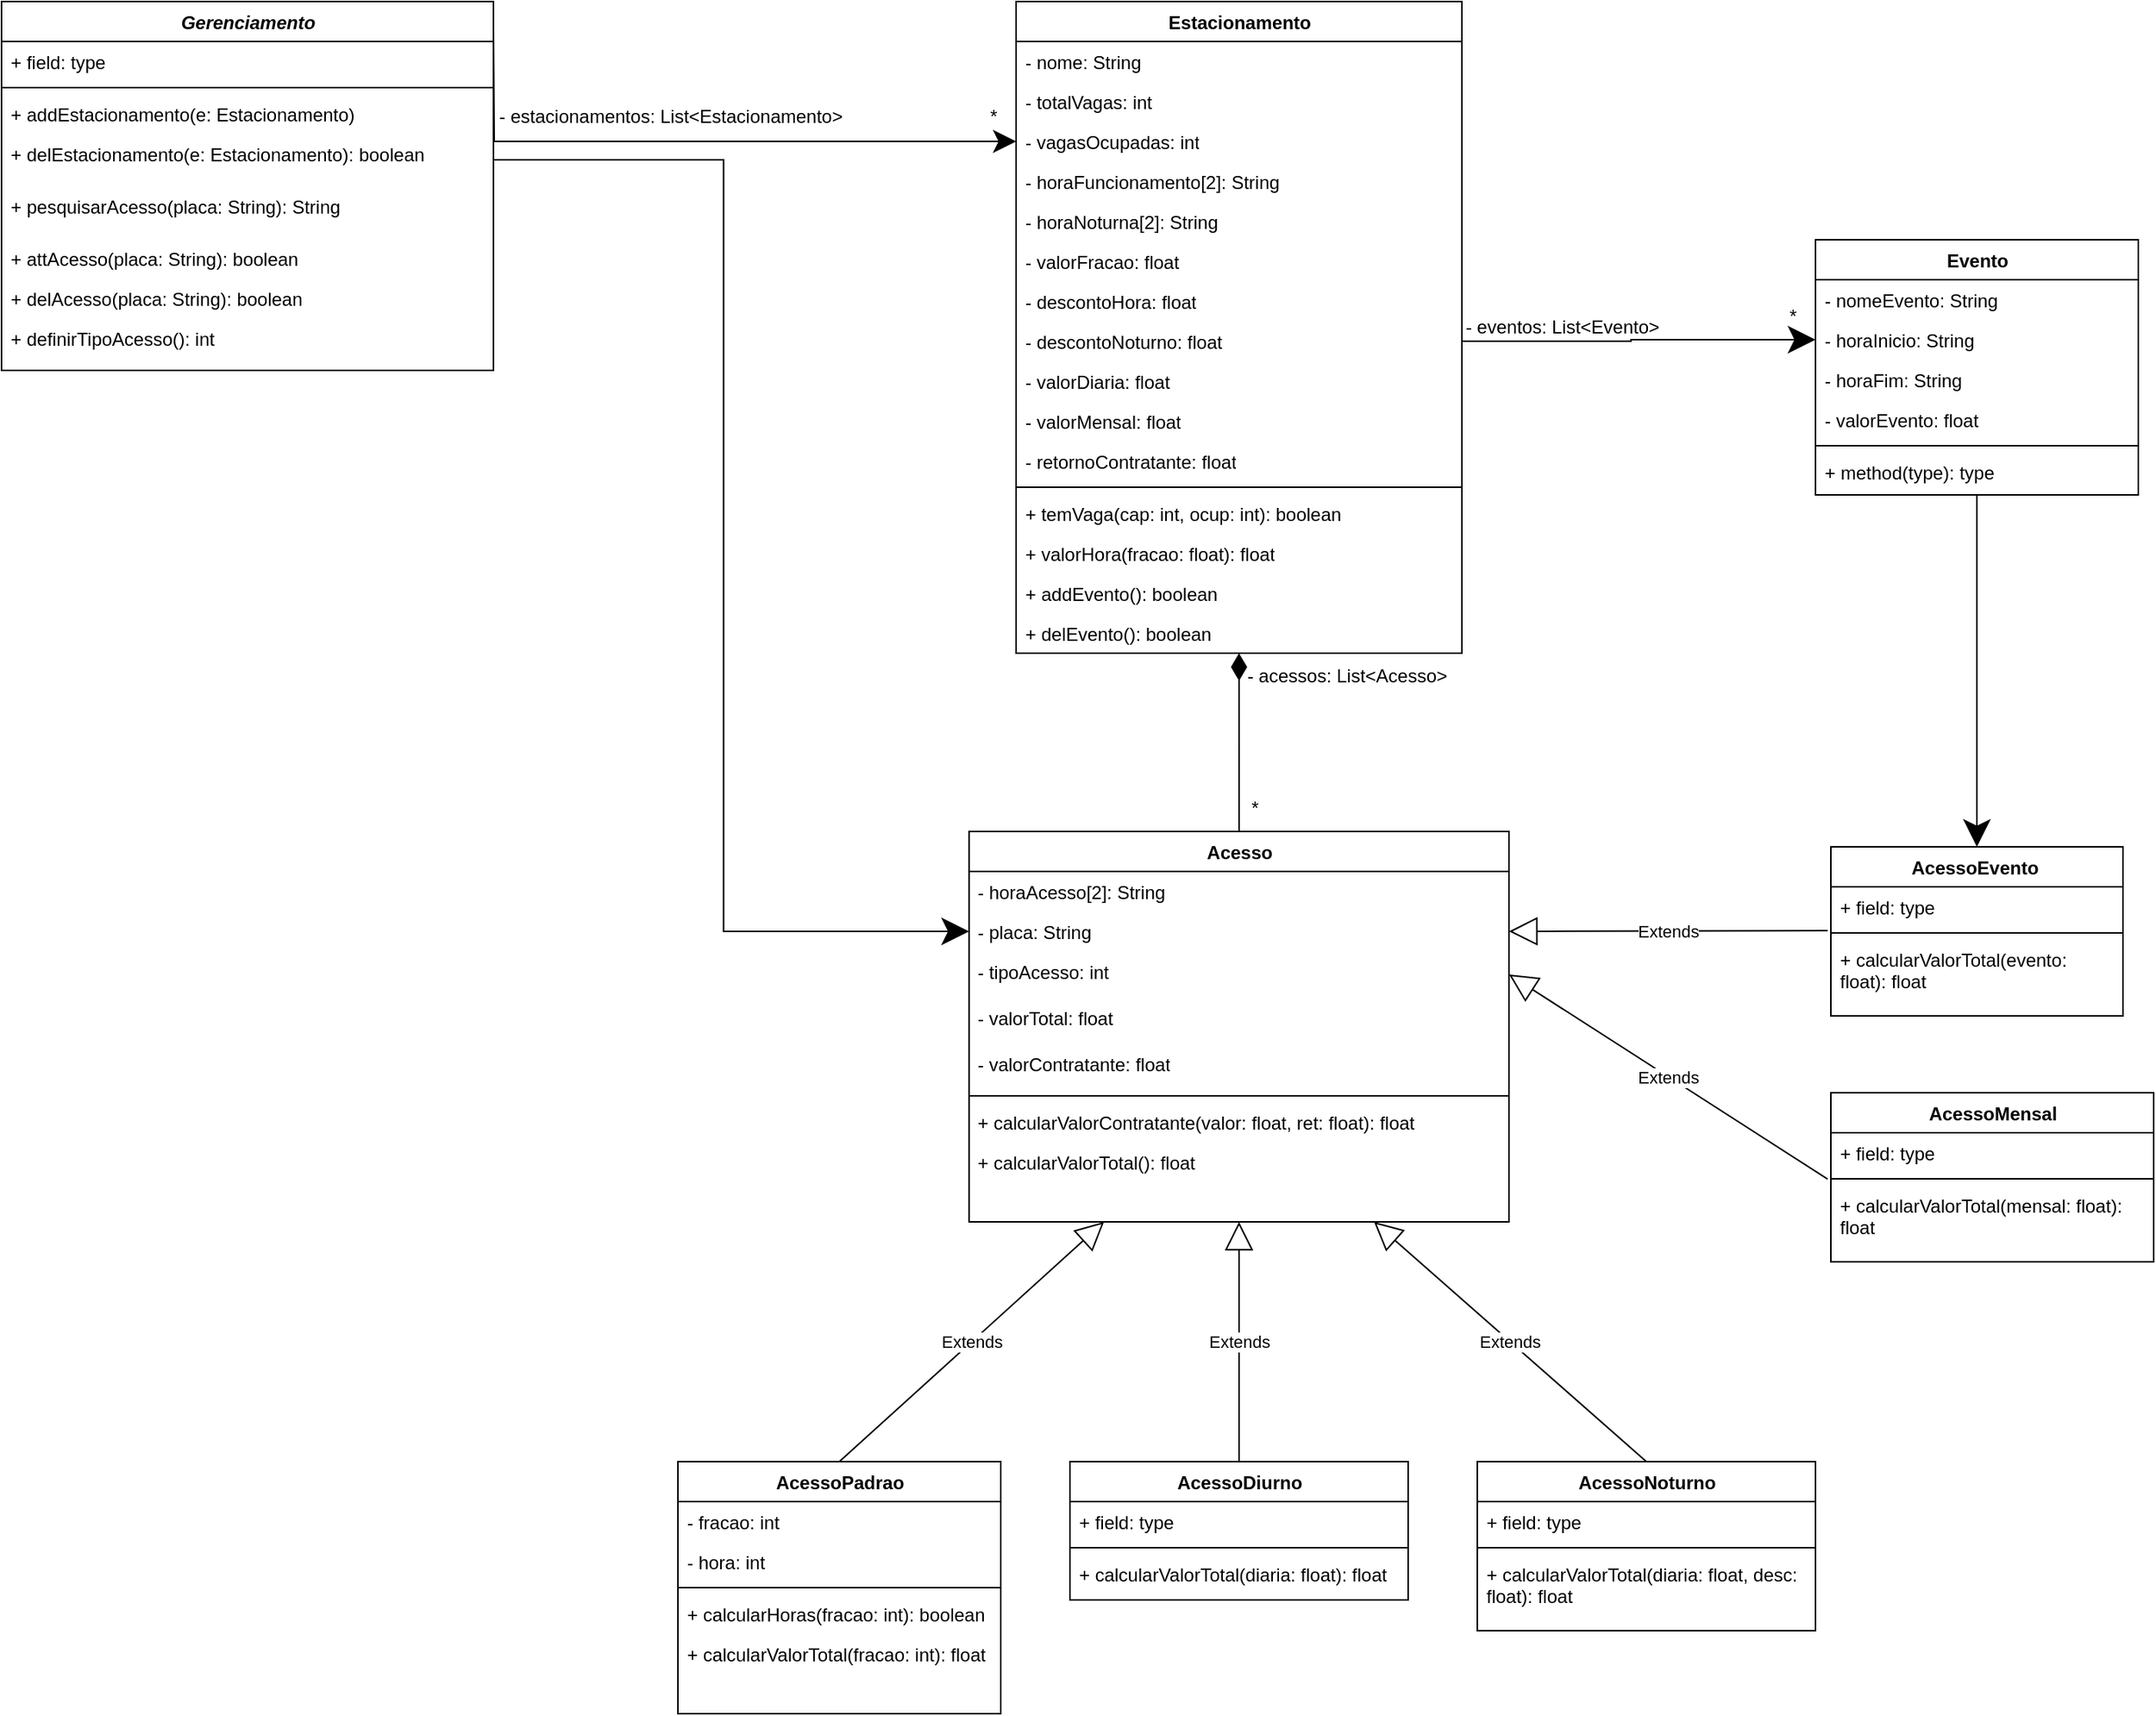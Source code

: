 <mxfile version="20.2.1" type="github" pages="2">
  <diagram name="Diagrama de Classes" id="9f46799a-70d6-7492-0946-bef42562c5a5">
    <mxGraphModel dx="3511" dy="1329" grid="1" gridSize="10" guides="1" tooltips="1" connect="1" arrows="1" fold="1" page="1" pageScale="1" pageWidth="1100" pageHeight="850" background="none" math="0" shadow="0">
      <root>
        <mxCell id="0" />
        <mxCell id="1" parent="0" />
        <mxCell id="78961159f06e98e8-17" value="&lt;i style=&quot;&quot;&gt;Gerenciamento&lt;/i&gt;" style="swimlane;html=1;fontStyle=1;align=center;verticalAlign=top;childLayout=stackLayout;horizontal=1;startSize=26;horizontalStack=0;resizeParent=1;resizeLast=0;collapsible=1;marginBottom=0;swimlaneFillColor=#ffffff;rounded=0;shadow=0;comic=0;labelBackgroundColor=none;strokeWidth=1;fillColor=none;fontFamily=Helvetica;fontSize=12" parent="1" vertex="1">
          <mxGeometry x="-430" y="50" width="320" height="240" as="geometry" />
        </mxCell>
        <mxCell id="78961159f06e98e8-24" value="+ field: type" style="text;html=1;strokeColor=none;fillColor=none;align=left;verticalAlign=top;spacingLeft=4;spacingRight=4;whiteSpace=wrap;overflow=hidden;rotatable=0;points=[[0,0.5],[1,0.5]];portConstraint=eastwest;fontFamily=Helvetica;" parent="78961159f06e98e8-17" vertex="1">
          <mxGeometry y="26" width="320" height="26" as="geometry" />
        </mxCell>
        <mxCell id="78961159f06e98e8-19" value="" style="line;html=1;strokeWidth=1;fillColor=none;align=left;verticalAlign=middle;spacingTop=-1;spacingLeft=3;spacingRight=3;rotatable=0;labelPosition=right;points=[];portConstraint=eastwest;fontFamily=Helvetica;" parent="78961159f06e98e8-17" vertex="1">
          <mxGeometry y="52" width="320" height="8" as="geometry" />
        </mxCell>
        <mxCell id="78961159f06e98e8-20" value="+ addEstacionamento(e: Estacionamento)" style="text;html=1;strokeColor=none;fillColor=none;align=left;verticalAlign=top;spacingLeft=4;spacingRight=4;whiteSpace=wrap;overflow=hidden;rotatable=0;points=[[0,0.5],[1,0.5]];portConstraint=eastwest;fontFamily=Helvetica;" parent="78961159f06e98e8-17" vertex="1">
          <mxGeometry y="60" width="320" height="26" as="geometry" />
        </mxCell>
        <mxCell id="78961159f06e98e8-27" value="+ delEstacionamento(e: Estacionamento): boolean" style="text;html=1;strokeColor=none;fillColor=none;align=left;verticalAlign=top;spacingLeft=4;spacingRight=4;whiteSpace=wrap;overflow=hidden;rotatable=0;points=[[0,0.5],[1,0.5]];portConstraint=eastwest;fontFamily=Helvetica;" parent="78961159f06e98e8-17" vertex="1">
          <mxGeometry y="86" width="320" height="34" as="geometry" />
        </mxCell>
        <mxCell id="Z2g4CIgb7GhYzDpumeYf-45" value="+ pesquisarAcesso(placa: String): String" style="text;html=1;strokeColor=none;fillColor=none;align=left;verticalAlign=top;spacingLeft=4;spacingRight=4;whiteSpace=wrap;overflow=hidden;rotatable=0;points=[[0,0.5],[1,0.5]];portConstraint=eastwest;fontColor=#000000;fontFamily=Helvetica;" parent="78961159f06e98e8-17" vertex="1">
          <mxGeometry y="120" width="320" height="34" as="geometry" />
        </mxCell>
        <mxCell id="Z2g4CIgb7GhYzDpumeYf-44" value="+ attAcesso(placa: String): boolean" style="text;html=1;strokeColor=none;fillColor=none;align=left;verticalAlign=top;spacingLeft=4;spacingRight=4;whiteSpace=wrap;overflow=hidden;rotatable=0;points=[[0,0.5],[1,0.5]];portConstraint=eastwest;fontColor=#000000;fontFamily=Helvetica;" parent="78961159f06e98e8-17" vertex="1">
          <mxGeometry y="154" width="320" height="26" as="geometry" />
        </mxCell>
        <mxCell id="Z2g4CIgb7GhYzDpumeYf-43" value="+ delAcesso(placa: String): boolean" style="text;html=1;strokeColor=none;fillColor=none;align=left;verticalAlign=top;spacingLeft=4;spacingRight=4;whiteSpace=wrap;overflow=hidden;rotatable=0;points=[[0,0.5],[1,0.5]];portConstraint=eastwest;fontColor=#000000;fontFamily=Helvetica;" parent="78961159f06e98e8-17" vertex="1">
          <mxGeometry y="180" width="320" height="26" as="geometry" />
        </mxCell>
        <mxCell id="L-LwDd7HmOqAg0XuClg8-4" value="&lt;span style=&quot;color: rgb(0, 0, 0);&quot;&gt;+ definirTipoAcesso(): int&amp;nbsp;&lt;/span&gt;" style="text;html=1;strokeColor=none;fillColor=none;align=left;verticalAlign=top;spacingLeft=4;spacingRight=4;whiteSpace=wrap;overflow=hidden;rotatable=0;points=[[0,0.5],[1,0.5]];portConstraint=eastwest;fontColor=#FF0000;fontFamily=Helvetica;" vertex="1" parent="78961159f06e98e8-17">
          <mxGeometry y="206" width="320" height="26" as="geometry" />
        </mxCell>
        <mxCell id="Z2g4CIgb7GhYzDpumeYf-1" value="Estacionamento" style="swimlane;html=1;fontStyle=1;align=center;verticalAlign=top;childLayout=stackLayout;horizontal=1;startSize=26;horizontalStack=0;resizeParent=1;resizeLast=0;collapsible=1;marginBottom=0;swimlaneFillColor=#ffffff;rounded=0;shadow=0;comic=0;labelBackgroundColor=none;strokeWidth=1;fillColor=none;fontFamily=Helvetica;fontSize=12" parent="1" vertex="1">
          <mxGeometry x="230" y="50" width="290" height="424" as="geometry" />
        </mxCell>
        <mxCell id="Z2g4CIgb7GhYzDpumeYf-3" value="- nome: String" style="text;html=1;strokeColor=none;fillColor=none;align=left;verticalAlign=top;spacingLeft=4;spacingRight=4;whiteSpace=wrap;overflow=hidden;rotatable=0;points=[[0,0.5],[1,0.5]];portConstraint=eastwest;fontFamily=Helvetica;" parent="Z2g4CIgb7GhYzDpumeYf-1" vertex="1">
          <mxGeometry y="26" width="290" height="26" as="geometry" />
        </mxCell>
        <mxCell id="Z2g4CIgb7GhYzDpumeYf-2" value="- totalVagas: int" style="text;html=1;strokeColor=none;fillColor=none;align=left;verticalAlign=top;spacingLeft=4;spacingRight=4;whiteSpace=wrap;overflow=hidden;rotatable=0;points=[[0,0.5],[1,0.5]];portConstraint=eastwest;fontFamily=Helvetica;" parent="Z2g4CIgb7GhYzDpumeYf-1" vertex="1">
          <mxGeometry y="52" width="290" height="26" as="geometry" />
        </mxCell>
        <mxCell id="Z2g4CIgb7GhYzDpumeYf-4" value="- vagasOcupadas: int" style="text;html=1;strokeColor=none;fillColor=none;align=left;verticalAlign=top;spacingLeft=4;spacingRight=4;whiteSpace=wrap;overflow=hidden;rotatable=0;points=[[0,0.5],[1,0.5]];portConstraint=eastwest;fontFamily=Helvetica;" parent="Z2g4CIgb7GhYzDpumeYf-1" vertex="1">
          <mxGeometry y="78" width="290" height="26" as="geometry" />
        </mxCell>
        <mxCell id="Z2g4CIgb7GhYzDpumeYf-5" value="- horaFuncionamento[2]: String" style="text;html=1;strokeColor=none;fillColor=none;align=left;verticalAlign=top;spacingLeft=4;spacingRight=4;whiteSpace=wrap;overflow=hidden;rotatable=0;points=[[0,0.5],[1,0.5]];portConstraint=eastwest;fontFamily=Helvetica;" parent="Z2g4CIgb7GhYzDpumeYf-1" vertex="1">
          <mxGeometry y="104" width="290" height="26" as="geometry" />
        </mxCell>
        <mxCell id="Z2g4CIgb7GhYzDpumeYf-47" value="- horaNoturna[2]: String" style="text;html=1;strokeColor=none;fillColor=none;align=left;verticalAlign=top;spacingLeft=4;spacingRight=4;whiteSpace=wrap;overflow=hidden;rotatable=0;points=[[0,0.5],[1,0.5]];portConstraint=eastwest;fontFamily=Helvetica;" parent="Z2g4CIgb7GhYzDpumeYf-1" vertex="1">
          <mxGeometry y="130" width="290" height="26" as="geometry" />
        </mxCell>
        <mxCell id="jhafgZ65fxFGpX8hMFi--1" value="- valorFracao: float" style="text;html=1;strokeColor=none;fillColor=none;align=left;verticalAlign=top;spacingLeft=4;spacingRight=4;whiteSpace=wrap;overflow=hidden;rotatable=0;points=[[0,0.5],[1,0.5]];portConstraint=eastwest;fontFamily=Helvetica;" vertex="1" parent="Z2g4CIgb7GhYzDpumeYf-1">
          <mxGeometry y="156" width="290" height="26" as="geometry" />
        </mxCell>
        <mxCell id="iE1G8tsb1QGQg913HEhk-1" value="- descontoHora: float" style="text;html=1;strokeColor=none;fillColor=none;align=left;verticalAlign=top;spacingLeft=4;spacingRight=4;whiteSpace=wrap;overflow=hidden;rotatable=0;points=[[0,0.5],[1,0.5]];portConstraint=eastwest;fontFamily=Helvetica;" vertex="1" parent="Z2g4CIgb7GhYzDpumeYf-1">
          <mxGeometry y="182" width="290" height="26" as="geometry" />
        </mxCell>
        <mxCell id="Z2g4CIgb7GhYzDpumeYf-38" value="- descontoNoturno: float" style="text;html=1;strokeColor=none;fillColor=none;align=left;verticalAlign=top;spacingLeft=4;spacingRight=4;whiteSpace=wrap;overflow=hidden;rotatable=0;points=[[0,0.5],[1,0.5]];portConstraint=eastwest;fontFamily=Helvetica;" parent="Z2g4CIgb7GhYzDpumeYf-1" vertex="1">
          <mxGeometry y="208" width="290" height="26" as="geometry" />
        </mxCell>
        <mxCell id="Z2g4CIgb7GhYzDpumeYf-40" value="- valorDiaria: float" style="text;html=1;strokeColor=none;fillColor=none;align=left;verticalAlign=top;spacingLeft=4;spacingRight=4;whiteSpace=wrap;overflow=hidden;rotatable=0;points=[[0,0.5],[1,0.5]];portConstraint=eastwest;fontFamily=Helvetica;" parent="Z2g4CIgb7GhYzDpumeYf-1" vertex="1">
          <mxGeometry y="234" width="290" height="26" as="geometry" />
        </mxCell>
        <mxCell id="L-LwDd7HmOqAg0XuClg8-74" value="- valorMensal: float" style="text;html=1;strokeColor=none;fillColor=none;align=left;verticalAlign=top;spacingLeft=4;spacingRight=4;whiteSpace=wrap;overflow=hidden;rotatable=0;points=[[0,0.5],[1,0.5]];portConstraint=eastwest;fontFamily=Helvetica;" vertex="1" parent="Z2g4CIgb7GhYzDpumeYf-1">
          <mxGeometry y="260" width="290" height="26" as="geometry" />
        </mxCell>
        <mxCell id="Z2g4CIgb7GhYzDpumeYf-48" value="- retornoContratante: float" style="text;html=1;strokeColor=none;fillColor=none;align=left;verticalAlign=top;spacingLeft=4;spacingRight=4;whiteSpace=wrap;overflow=hidden;rotatable=0;points=[[0,0.5],[1,0.5]];portConstraint=eastwest;fontFamily=Helvetica;" parent="Z2g4CIgb7GhYzDpumeYf-1" vertex="1">
          <mxGeometry y="286" width="290" height="26" as="geometry" />
        </mxCell>
        <mxCell id="Z2g4CIgb7GhYzDpumeYf-7" value="" style="line;html=1;strokeWidth=1;fillColor=none;align=left;verticalAlign=middle;spacingTop=-1;spacingLeft=3;spacingRight=3;rotatable=0;labelPosition=right;points=[];portConstraint=eastwest;fontFamily=Helvetica;" parent="Z2g4CIgb7GhYzDpumeYf-1" vertex="1">
          <mxGeometry y="312" width="290" height="8" as="geometry" />
        </mxCell>
        <mxCell id="Z2g4CIgb7GhYzDpumeYf-8" value="+ temVaga(cap: int, ocup: int): boolean&amp;nbsp;" style="text;html=1;strokeColor=none;fillColor=none;align=left;verticalAlign=top;spacingLeft=4;spacingRight=4;whiteSpace=wrap;overflow=hidden;rotatable=0;points=[[0,0.5],[1,0.5]];portConstraint=eastwest;fontFamily=Helvetica;" parent="Z2g4CIgb7GhYzDpumeYf-1" vertex="1">
          <mxGeometry y="320" width="290" height="26" as="geometry" />
        </mxCell>
        <mxCell id="Z2g4CIgb7GhYzDpumeYf-9" value="+ valorHora(fracao: float): float" style="text;html=1;strokeColor=none;fillColor=none;align=left;verticalAlign=top;spacingLeft=4;spacingRight=4;whiteSpace=wrap;overflow=hidden;rotatable=0;points=[[0,0.5],[1,0.5]];portConstraint=eastwest;fontFamily=Helvetica;" parent="Z2g4CIgb7GhYzDpumeYf-1" vertex="1">
          <mxGeometry y="346" width="290" height="26" as="geometry" />
        </mxCell>
        <mxCell id="L-LwDd7HmOqAg0XuClg8-95" value="+ addEvento(): boolean" style="text;html=1;strokeColor=none;fillColor=none;align=left;verticalAlign=top;spacingLeft=4;spacingRight=4;whiteSpace=wrap;overflow=hidden;rotatable=0;points=[[0,0.5],[1,0.5]];portConstraint=eastwest;fontFamily=Helvetica;" vertex="1" parent="Z2g4CIgb7GhYzDpumeYf-1">
          <mxGeometry y="372" width="290" height="26" as="geometry" />
        </mxCell>
        <mxCell id="L-LwDd7HmOqAg0XuClg8-96" value="+ delEvento(): boolean" style="text;html=1;strokeColor=none;fillColor=none;align=left;verticalAlign=top;spacingLeft=4;spacingRight=4;whiteSpace=wrap;overflow=hidden;rotatable=0;points=[[0,0.5],[1,0.5]];portConstraint=eastwest;fontFamily=Helvetica;" vertex="1" parent="Z2g4CIgb7GhYzDpumeYf-1">
          <mxGeometry y="398" width="290" height="26" as="geometry" />
        </mxCell>
        <mxCell id="Z2g4CIgb7GhYzDpumeYf-10" style="edgeStyle=orthogonalEdgeStyle;rounded=0;orthogonalLoop=1;jettySize=auto;html=1;endSize=12;fontFamily=Helvetica;" parent="1" target="Z2g4CIgb7GhYzDpumeYf-4" edge="1">
          <mxGeometry relative="1" as="geometry">
            <mxPoint x="-110" y="69" as="sourcePoint" />
          </mxGeometry>
        </mxCell>
        <mxCell id="L-LwDd7HmOqAg0XuClg8-20" style="edgeStyle=orthogonalEdgeStyle;rounded=0;jumpSize=6;orthogonalLoop=1;jettySize=auto;html=1;endArrow=diamondThin;endFill=1;entryX=0.5;entryY=1;entryDx=0;entryDy=0;strokeWidth=1;targetPerimeterSpacing=0;endSize=15;fontFamily=Helvetica;" edge="1" parent="1" source="Z2g4CIgb7GhYzDpumeYf-11" target="Z2g4CIgb7GhYzDpumeYf-1">
          <mxGeometry relative="1" as="geometry">
            <mxPoint x="320" y="380" as="targetPoint" />
          </mxGeometry>
        </mxCell>
        <mxCell id="Z2g4CIgb7GhYzDpumeYf-11" value="Acesso" style="swimlane;html=1;fontStyle=1;align=center;verticalAlign=top;childLayout=stackLayout;horizontal=1;startSize=26;horizontalStack=0;resizeParent=1;resizeLast=0;collapsible=1;marginBottom=0;swimlaneFillColor=#ffffff;rounded=0;shadow=0;comic=0;labelBackgroundColor=none;strokeWidth=1;fillColor=none;fontFamily=Helvetica;fontSize=12" parent="1" vertex="1">
          <mxGeometry x="199.38" y="590" width="351.25" height="254" as="geometry">
            <mxRectangle x="199.38" y="480" width="80" height="30" as="alternateBounds" />
          </mxGeometry>
        </mxCell>
        <mxCell id="Z2g4CIgb7GhYzDpumeYf-12" value="- horaAcesso[2]: String" style="text;html=1;strokeColor=none;fillColor=none;align=left;verticalAlign=top;spacingLeft=4;spacingRight=4;whiteSpace=wrap;overflow=hidden;rotatable=0;points=[[0,0.5],[1,0.5]];portConstraint=eastwest;fontFamily=Helvetica;" parent="Z2g4CIgb7GhYzDpumeYf-11" vertex="1">
          <mxGeometry y="26" width="351.25" height="26" as="geometry" />
        </mxCell>
        <mxCell id="Z2g4CIgb7GhYzDpumeYf-13" value="- placa: String" style="text;html=1;strokeColor=none;fillColor=none;align=left;verticalAlign=top;spacingLeft=4;spacingRight=4;whiteSpace=wrap;overflow=hidden;rotatable=0;points=[[0,0.5],[1,0.5]];portConstraint=eastwest;fontFamily=Helvetica;" parent="Z2g4CIgb7GhYzDpumeYf-11" vertex="1">
          <mxGeometry y="52" width="351.25" height="26" as="geometry" />
        </mxCell>
        <mxCell id="Z2g4CIgb7GhYzDpumeYf-16" value="- tipoAcesso: int&amp;nbsp;" style="text;html=1;strokeColor=none;fillColor=none;align=left;verticalAlign=top;spacingLeft=4;spacingRight=4;whiteSpace=wrap;overflow=hidden;rotatable=0;points=[[0,0.5],[1,0.5]];portConstraint=eastwest;fontFamily=Helvetica;" parent="Z2g4CIgb7GhYzDpumeYf-11" vertex="1">
          <mxGeometry y="78" width="351.25" height="30" as="geometry" />
        </mxCell>
        <mxCell id="lyumAtpTwmlCmLqmBKno-1" value="- valorTotal: float" style="text;html=1;strokeColor=none;fillColor=none;align=left;verticalAlign=top;spacingLeft=4;spacingRight=4;whiteSpace=wrap;overflow=hidden;rotatable=0;points=[[0,0.5],[1,0.5]];portConstraint=eastwest;fontFamily=Helvetica;" vertex="1" parent="Z2g4CIgb7GhYzDpumeYf-11">
          <mxGeometry y="108" width="351.25" height="30" as="geometry" />
        </mxCell>
        <mxCell id="L-LwDd7HmOqAg0XuClg8-76" value="- valorContratante: float" style="text;html=1;strokeColor=none;fillColor=none;align=left;verticalAlign=top;spacingLeft=4;spacingRight=4;whiteSpace=wrap;overflow=hidden;rotatable=0;points=[[0,0.5],[1,0.5]];portConstraint=eastwest;fontFamily=Helvetica;" vertex="1" parent="Z2g4CIgb7GhYzDpumeYf-11">
          <mxGeometry y="138" width="351.25" height="30" as="geometry" />
        </mxCell>
        <mxCell id="Z2g4CIgb7GhYzDpumeYf-17" value="" style="line;html=1;strokeWidth=1;fillColor=none;align=left;verticalAlign=middle;spacingTop=-1;spacingLeft=3;spacingRight=3;rotatable=0;labelPosition=right;points=[];portConstraint=eastwest;fontFamily=Helvetica;" parent="Z2g4CIgb7GhYzDpumeYf-11" vertex="1">
          <mxGeometry y="168" width="351.25" height="8" as="geometry" />
        </mxCell>
        <mxCell id="Z2g4CIgb7GhYzDpumeYf-18" value="+ calcularValorContratante(valor: float, ret: float): float&amp;nbsp;" style="text;html=1;strokeColor=none;fillColor=none;align=left;verticalAlign=top;spacingLeft=4;spacingRight=4;whiteSpace=wrap;overflow=hidden;rotatable=0;points=[[0,0.5],[1,0.5]];portConstraint=eastwest;fontFamily=Helvetica;" parent="Z2g4CIgb7GhYzDpumeYf-11" vertex="1">
          <mxGeometry y="176" width="351.25" height="26" as="geometry" />
        </mxCell>
        <mxCell id="L-LwDd7HmOqAg0XuClg8-75" value="+ calcularValorTotal(): float" style="text;html=1;strokeColor=none;fillColor=none;align=left;verticalAlign=top;spacingLeft=4;spacingRight=4;whiteSpace=wrap;overflow=hidden;rotatable=0;points=[[0,0.5],[1,0.5]];portConstraint=eastwest;fontFamily=Helvetica;" vertex="1" parent="Z2g4CIgb7GhYzDpumeYf-11">
          <mxGeometry y="202" width="351.25" height="26" as="geometry" />
        </mxCell>
        <mxCell id="Z2g4CIgb7GhYzDpumeYf-21" value="AcessoMensal" style="swimlane;html=1;fontStyle=1;align=center;verticalAlign=top;childLayout=stackLayout;horizontal=1;startSize=26;horizontalStack=0;resizeParent=1;resizeLast=0;collapsible=1;marginBottom=0;swimlaneFillColor=#ffffff;rounded=0;shadow=0;comic=0;labelBackgroundColor=none;strokeWidth=1;fillColor=none;fontFamily=Helvetica;fontSize=12" parent="1" vertex="1">
          <mxGeometry x="760" y="760" width="210" height="110" as="geometry" />
        </mxCell>
        <mxCell id="Z2g4CIgb7GhYzDpumeYf-26" value="+ field: type" style="text;html=1;strokeColor=none;fillColor=none;align=left;verticalAlign=top;spacingLeft=4;spacingRight=4;whiteSpace=wrap;overflow=hidden;rotatable=0;points=[[0,0.5],[1,0.5]];portConstraint=eastwest;fontFamily=Helvetica;" parent="Z2g4CIgb7GhYzDpumeYf-21" vertex="1">
          <mxGeometry y="26" width="210" height="26" as="geometry" />
        </mxCell>
        <mxCell id="Z2g4CIgb7GhYzDpumeYf-27" value="" style="line;html=1;strokeWidth=1;fillColor=none;align=left;verticalAlign=middle;spacingTop=-1;spacingLeft=3;spacingRight=3;rotatable=0;labelPosition=right;points=[];portConstraint=eastwest;fontFamily=Helvetica;" parent="Z2g4CIgb7GhYzDpumeYf-21" vertex="1">
          <mxGeometry y="52" width="210" height="8" as="geometry" />
        </mxCell>
        <mxCell id="Z2g4CIgb7GhYzDpumeYf-28" value="+ calcularValorTotal(mensal: float): float" style="text;html=1;strokeColor=none;fillColor=none;align=left;verticalAlign=top;spacingLeft=4;spacingRight=4;whiteSpace=wrap;overflow=hidden;rotatable=0;points=[[0,0.5],[1,0.5]];portConstraint=eastwest;fontFamily=Helvetica;" parent="Z2g4CIgb7GhYzDpumeYf-21" vertex="1">
          <mxGeometry y="60" width="210" height="40" as="geometry" />
        </mxCell>
        <mxCell id="Z2g4CIgb7GhYzDpumeYf-34" value="- estacionamentos: List&amp;lt;Estacionamento&amp;gt;" style="text;html=1;align=center;verticalAlign=middle;resizable=0;points=[];autosize=1;strokeColor=none;fillColor=none;fontFamily=Helvetica;" parent="1" vertex="1">
          <mxGeometry x="-120" y="110" width="250" height="30" as="geometry" />
        </mxCell>
        <mxCell id="Z2g4CIgb7GhYzDpumeYf-35" value="*" style="text;html=1;align=center;verticalAlign=middle;resizable=0;points=[];autosize=1;strokeColor=none;fillColor=none;fontFamily=Helvetica;" parent="1" vertex="1">
          <mxGeometry x="200" y="110" width="30" height="30" as="geometry" />
        </mxCell>
        <mxCell id="Z2g4CIgb7GhYzDpumeYf-51" value="- acessos: List&amp;lt;Acesso&amp;gt;" style="text;html=1;align=center;verticalAlign=middle;resizable=0;points=[];autosize=1;strokeColor=none;fillColor=none;fontFamily=Helvetica;" parent="1" vertex="1">
          <mxGeometry x="370" y="474" width="150" height="30" as="geometry" />
        </mxCell>
        <mxCell id="Z2g4CIgb7GhYzDpumeYf-53" value="*" style="text;html=1;align=center;verticalAlign=middle;resizable=0;points=[];autosize=1;strokeColor=none;fillColor=none;fontFamily=Helvetica;" parent="1" vertex="1">
          <mxGeometry x="370" y="560" width="30" height="30" as="geometry" />
        </mxCell>
        <mxCell id="Z2g4CIgb7GhYzDpumeYf-99" value="AcessoEvento&amp;nbsp;" style="swimlane;html=1;fontStyle=1;align=center;verticalAlign=top;childLayout=stackLayout;horizontal=1;startSize=26;horizontalStack=0;resizeParent=1;resizeLast=0;collapsible=1;marginBottom=0;swimlaneFillColor=#ffffff;rounded=0;shadow=0;comic=0;labelBackgroundColor=none;strokeWidth=1;fillColor=none;fontFamily=Helvetica;fontSize=12" parent="1" vertex="1">
          <mxGeometry x="760" y="600" width="190" height="110" as="geometry" />
        </mxCell>
        <mxCell id="L-LwDd7HmOqAg0XuClg8-77" value="+ field: type" style="text;html=1;strokeColor=none;fillColor=none;align=left;verticalAlign=top;spacingLeft=4;spacingRight=4;whiteSpace=wrap;overflow=hidden;rotatable=0;points=[[0,0.5],[1,0.5]];portConstraint=eastwest;fontFamily=Helvetica;" vertex="1" parent="Z2g4CIgb7GhYzDpumeYf-99">
          <mxGeometry y="26" width="190" height="26" as="geometry" />
        </mxCell>
        <mxCell id="Z2g4CIgb7GhYzDpumeYf-105" value="" style="line;html=1;strokeWidth=1;fillColor=none;align=left;verticalAlign=middle;spacingTop=-1;spacingLeft=3;spacingRight=3;rotatable=0;labelPosition=right;points=[];portConstraint=eastwest;fontFamily=Helvetica;" parent="Z2g4CIgb7GhYzDpumeYf-99" vertex="1">
          <mxGeometry y="52" width="190" height="8" as="geometry" />
        </mxCell>
        <mxCell id="Z2g4CIgb7GhYzDpumeYf-106" value="+ calcularValorTotal(evento: float): float" style="text;html=1;strokeColor=none;fillColor=none;align=left;verticalAlign=top;spacingLeft=4;spacingRight=4;whiteSpace=wrap;overflow=hidden;rotatable=0;points=[[0,0.5],[1,0.5]];portConstraint=eastwest;fontFamily=Helvetica;" parent="Z2g4CIgb7GhYzDpumeYf-99" vertex="1">
          <mxGeometry y="60" width="190" height="50" as="geometry" />
        </mxCell>
        <mxCell id="Z2g4CIgb7GhYzDpumeYf-117" value="AcessoPadrao" style="swimlane;html=1;fontStyle=1;align=center;verticalAlign=top;childLayout=stackLayout;horizontal=1;startSize=26;horizontalStack=0;resizeParent=1;resizeLast=0;collapsible=1;marginBottom=0;swimlaneFillColor=#ffffff;rounded=0;shadow=0;comic=0;labelBackgroundColor=none;strokeWidth=1;fillColor=none;fontFamily=Helvetica;fontSize=12" parent="1" vertex="1">
          <mxGeometry x="10" y="1000" width="210" height="164" as="geometry" />
        </mxCell>
        <mxCell id="L-LwDd7HmOqAg0XuClg8-31" value="- fracao: int" style="text;html=1;strokeColor=none;fillColor=none;align=left;verticalAlign=top;spacingLeft=4;spacingRight=4;whiteSpace=wrap;overflow=hidden;rotatable=0;points=[[0,0.5],[1,0.5]];portConstraint=eastwest;fontFamily=Helvetica;" vertex="1" parent="Z2g4CIgb7GhYzDpumeYf-117">
          <mxGeometry y="26" width="210" height="26" as="geometry" />
        </mxCell>
        <mxCell id="Z2g4CIgb7GhYzDpumeYf-122" value="- hora: int" style="text;html=1;strokeColor=none;fillColor=none;align=left;verticalAlign=top;spacingLeft=4;spacingRight=4;whiteSpace=wrap;overflow=hidden;rotatable=0;points=[[0,0.5],[1,0.5]];portConstraint=eastwest;fontFamily=Helvetica;" parent="Z2g4CIgb7GhYzDpumeYf-117" vertex="1">
          <mxGeometry y="52" width="210" height="26" as="geometry" />
        </mxCell>
        <mxCell id="Z2g4CIgb7GhYzDpumeYf-123" value="" style="line;html=1;strokeWidth=1;fillColor=none;align=left;verticalAlign=middle;spacingTop=-1;spacingLeft=3;spacingRight=3;rotatable=0;labelPosition=right;points=[];portConstraint=eastwest;fontFamily=Helvetica;" parent="Z2g4CIgb7GhYzDpumeYf-117" vertex="1">
          <mxGeometry y="78" width="210" height="8" as="geometry" />
        </mxCell>
        <mxCell id="Z2g4CIgb7GhYzDpumeYf-124" value="+ calcularHoras(fracao: int): boolean" style="text;html=1;strokeColor=none;fillColor=none;align=left;verticalAlign=top;spacingLeft=4;spacingRight=4;whiteSpace=wrap;overflow=hidden;rotatable=0;points=[[0,0.5],[1,0.5]];portConstraint=eastwest;fontFamily=Helvetica;" parent="Z2g4CIgb7GhYzDpumeYf-117" vertex="1">
          <mxGeometry y="86" width="210" height="26" as="geometry" />
        </mxCell>
        <mxCell id="Z2g4CIgb7GhYzDpumeYf-125" value="+ calcularValorTotal(fracao: int): float" style="text;html=1;strokeColor=none;fillColor=none;align=left;verticalAlign=top;spacingLeft=4;spacingRight=4;whiteSpace=wrap;overflow=hidden;rotatable=0;points=[[0,0.5],[1,0.5]];portConstraint=eastwest;fontFamily=Helvetica;" parent="Z2g4CIgb7GhYzDpumeYf-117" vertex="1">
          <mxGeometry y="112" width="210" height="26" as="geometry" />
        </mxCell>
        <mxCell id="Z2g4CIgb7GhYzDpumeYf-126" value="AcessoDiurno" style="swimlane;html=1;fontStyle=1;align=center;verticalAlign=top;childLayout=stackLayout;horizontal=1;startSize=26;horizontalStack=0;resizeParent=1;resizeLast=0;collapsible=1;marginBottom=0;swimlaneFillColor=#ffffff;rounded=0;shadow=0;comic=0;labelBackgroundColor=none;strokeWidth=1;fillColor=none;fontFamily=Helvetica;fontSize=12" parent="1" vertex="1">
          <mxGeometry x="265.01" y="1000" width="220" height="90" as="geometry" />
        </mxCell>
        <mxCell id="Z2g4CIgb7GhYzDpumeYf-131" value="+ field: type" style="text;html=1;strokeColor=none;fillColor=none;align=left;verticalAlign=top;spacingLeft=4;spacingRight=4;whiteSpace=wrap;overflow=hidden;rotatable=0;points=[[0,0.5],[1,0.5]];portConstraint=eastwest;fontFamily=Helvetica;" parent="Z2g4CIgb7GhYzDpumeYf-126" vertex="1">
          <mxGeometry y="26" width="220" height="26" as="geometry" />
        </mxCell>
        <mxCell id="Z2g4CIgb7GhYzDpumeYf-132" value="" style="line;html=1;strokeWidth=1;fillColor=none;align=left;verticalAlign=middle;spacingTop=-1;spacingLeft=3;spacingRight=3;rotatable=0;labelPosition=right;points=[];portConstraint=eastwest;fontFamily=Helvetica;" parent="Z2g4CIgb7GhYzDpumeYf-126" vertex="1">
          <mxGeometry y="52" width="220" height="8" as="geometry" />
        </mxCell>
        <mxCell id="Z2g4CIgb7GhYzDpumeYf-134" value="+ calcularValorTotal(diaria: float): float" style="text;html=1;strokeColor=none;fillColor=none;align=left;verticalAlign=top;spacingLeft=4;spacingRight=4;whiteSpace=wrap;overflow=hidden;rotatable=0;points=[[0,0.5],[1,0.5]];portConstraint=eastwest;fontFamily=Helvetica;" parent="Z2g4CIgb7GhYzDpumeYf-126" vertex="1">
          <mxGeometry y="60" width="220" height="26" as="geometry" />
        </mxCell>
        <mxCell id="Z2g4CIgb7GhYzDpumeYf-135" value="AcessoNoturno" style="swimlane;html=1;fontStyle=1;align=center;verticalAlign=top;childLayout=stackLayout;horizontal=1;startSize=26;horizontalStack=0;resizeParent=1;resizeLast=0;collapsible=1;marginBottom=0;swimlaneFillColor=#ffffff;rounded=0;shadow=0;comic=0;labelBackgroundColor=none;strokeWidth=1;fillColor=none;fontFamily=Helvetica;fontSize=12" parent="1" vertex="1">
          <mxGeometry x="530" y="1000" width="220" height="110" as="geometry" />
        </mxCell>
        <mxCell id="iE1G8tsb1QGQg913HEhk-3" value="+ field: type" style="text;html=1;strokeColor=none;fillColor=none;align=left;verticalAlign=top;spacingLeft=4;spacingRight=4;whiteSpace=wrap;overflow=hidden;rotatable=0;points=[[0,0.5],[1,0.5]];portConstraint=eastwest;fontFamily=Helvetica;" vertex="1" parent="Z2g4CIgb7GhYzDpumeYf-135">
          <mxGeometry y="26" width="220" height="26" as="geometry" />
        </mxCell>
        <mxCell id="Z2g4CIgb7GhYzDpumeYf-141" value="" style="line;html=1;strokeWidth=1;fillColor=none;align=left;verticalAlign=middle;spacingTop=-1;spacingLeft=3;spacingRight=3;rotatable=0;labelPosition=right;points=[];portConstraint=eastwest;fontFamily=Helvetica;" parent="Z2g4CIgb7GhYzDpumeYf-135" vertex="1">
          <mxGeometry y="52" width="220" height="8" as="geometry" />
        </mxCell>
        <mxCell id="Z2g4CIgb7GhYzDpumeYf-143" value="+ calcularValorTotal(diaria: float, desc: float): float" style="text;html=1;strokeColor=none;fillColor=none;align=left;verticalAlign=top;spacingLeft=4;spacingRight=4;whiteSpace=wrap;overflow=hidden;rotatable=0;points=[[0,0.5],[1,0.5]];portConstraint=eastwest;fontFamily=Helvetica;" parent="Z2g4CIgb7GhYzDpumeYf-135" vertex="1">
          <mxGeometry y="60" width="220" height="44" as="geometry" />
        </mxCell>
        <mxCell id="L-LwDd7HmOqAg0XuClg8-24" style="edgeStyle=orthogonalEdgeStyle;rounded=0;jumpSize=6;orthogonalLoop=1;jettySize=auto;html=1;entryX=0;entryY=0.5;entryDx=0;entryDy=0;fontColor=#000000;endArrow=classic;endFill=1;endSize=15;targetPerimeterSpacing=0;strokeWidth=1;fontFamily=Helvetica;" edge="1" parent="1" source="78961159f06e98e8-27" target="Z2g4CIgb7GhYzDpumeYf-13">
          <mxGeometry relative="1" as="geometry" />
        </mxCell>
        <mxCell id="L-LwDd7HmOqAg0XuClg8-34" value="Extends" style="endArrow=block;endSize=16;endFill=0;html=1;rounded=0;fontColor=#000000;targetPerimeterSpacing=0;strokeWidth=1;jumpSize=6;exitX=0.5;exitY=0;exitDx=0;exitDy=0;entryX=0.25;entryY=1;entryDx=0;entryDy=0;fontFamily=Helvetica;" edge="1" parent="1" source="Z2g4CIgb7GhYzDpumeYf-117" target="Z2g4CIgb7GhYzDpumeYf-11">
          <mxGeometry width="160" relative="1" as="geometry">
            <mxPoint x="-90" y="1040" as="sourcePoint" />
            <mxPoint x="100" y="940" as="targetPoint" />
          </mxGeometry>
        </mxCell>
        <mxCell id="L-LwDd7HmOqAg0XuClg8-67" value="Extends" style="endArrow=block;endSize=16;endFill=0;html=1;rounded=0;fontColor=#000000;targetPerimeterSpacing=0;strokeWidth=1;jumpSize=6;exitX=0.5;exitY=0;exitDx=0;exitDy=0;entryX=0.5;entryY=1;entryDx=0;entryDy=0;fontFamily=Helvetica;" edge="1" parent="1" source="Z2g4CIgb7GhYzDpumeYf-126" target="Z2g4CIgb7GhYzDpumeYf-11">
          <mxGeometry width="160" relative="1" as="geometry">
            <mxPoint x="150.0" y="920" as="sourcePoint" />
            <mxPoint x="280" y="760" as="targetPoint" />
          </mxGeometry>
        </mxCell>
        <mxCell id="L-LwDd7HmOqAg0XuClg8-70" value="Extends" style="endArrow=block;endSize=16;endFill=0;html=1;rounded=0;fontColor=#000000;targetPerimeterSpacing=0;strokeWidth=1;jumpSize=6;exitX=0.5;exitY=0;exitDx=0;exitDy=0;entryX=0.75;entryY=1;entryDx=0;entryDy=0;fontFamily=Helvetica;" edge="1" parent="1" source="Z2g4CIgb7GhYzDpumeYf-135" target="Z2g4CIgb7GhYzDpumeYf-11">
          <mxGeometry width="160" relative="1" as="geometry">
            <mxPoint x="350" y="1086" as="sourcePoint" />
            <mxPoint x="460" y="840" as="targetPoint" />
          </mxGeometry>
        </mxCell>
        <mxCell id="L-LwDd7HmOqAg0XuClg8-73" value="Extends" style="endArrow=block;endSize=16;endFill=0;html=1;rounded=0;fontColor=#000000;targetPerimeterSpacing=0;strokeWidth=1;jumpSize=6;exitX=-0.011;exitY=1.096;exitDx=0;exitDy=0;entryX=1;entryY=0.5;entryDx=0;entryDy=0;exitPerimeter=0;fontFamily=Helvetica;" edge="1" parent="1" source="L-LwDd7HmOqAg0XuClg8-77">
          <mxGeometry width="160" relative="1" as="geometry">
            <mxPoint x="750" y="769" as="sourcePoint" />
            <mxPoint x="550.63" y="655.0" as="targetPoint" />
          </mxGeometry>
        </mxCell>
        <mxCell id="WTjpY4Jp3J6jGhh_wcDf-1" style="edgeStyle=orthogonalEdgeStyle;rounded=0;jumpSize=6;orthogonalLoop=1;jettySize=auto;html=1;fontColor=#000000;endArrow=classic;endFill=1;endSize=15;targetPerimeterSpacing=0;strokeWidth=1;fontFamily=Helvetica;" edge="1" parent="1" source="L-LwDd7HmOqAg0XuClg8-78" target="Z2g4CIgb7GhYzDpumeYf-99">
          <mxGeometry relative="1" as="geometry" />
        </mxCell>
        <mxCell id="L-LwDd7HmOqAg0XuClg8-78" value="Evento" style="swimlane;html=1;fontStyle=1;align=center;verticalAlign=top;childLayout=stackLayout;horizontal=1;startSize=26;horizontalStack=0;resizeParent=1;resizeLast=0;collapsible=1;marginBottom=0;swimlaneFillColor=#ffffff;rounded=0;shadow=0;comic=0;labelBackgroundColor=none;strokeWidth=1;fillColor=none;fontFamily=Helvetica;fontSize=12" vertex="1" parent="1">
          <mxGeometry x="750" y="205" width="210" height="166" as="geometry" />
        </mxCell>
        <mxCell id="L-LwDd7HmOqAg0XuClg8-91" value="- nomeEvento: String" style="text;html=1;strokeColor=none;fillColor=none;align=left;verticalAlign=top;spacingLeft=4;spacingRight=4;whiteSpace=wrap;overflow=hidden;rotatable=0;points=[[0,0.5],[1,0.5]];portConstraint=eastwest;fontFamily=Helvetica;" vertex="1" parent="L-LwDd7HmOqAg0XuClg8-78">
          <mxGeometry y="26" width="210" height="26" as="geometry" />
        </mxCell>
        <mxCell id="L-LwDd7HmOqAg0XuClg8-92" value="- horaInicio: String" style="text;html=1;strokeColor=none;fillColor=none;align=left;verticalAlign=top;spacingLeft=4;spacingRight=4;whiteSpace=wrap;overflow=hidden;rotatable=0;points=[[0,0.5],[1,0.5]];portConstraint=eastwest;fontFamily=Helvetica;" vertex="1" parent="L-LwDd7HmOqAg0XuClg8-78">
          <mxGeometry y="52" width="210" height="26" as="geometry" />
        </mxCell>
        <mxCell id="L-LwDd7HmOqAg0XuClg8-93" value="- horaFim: String" style="text;html=1;strokeColor=none;fillColor=none;align=left;verticalAlign=top;spacingLeft=4;spacingRight=4;whiteSpace=wrap;overflow=hidden;rotatable=0;points=[[0,0.5],[1,0.5]];portConstraint=eastwest;fontFamily=Helvetica;" vertex="1" parent="L-LwDd7HmOqAg0XuClg8-78">
          <mxGeometry y="78" width="210" height="26" as="geometry" />
        </mxCell>
        <mxCell id="L-LwDd7HmOqAg0XuClg8-105" value="- valorEvento: float" style="text;html=1;strokeColor=none;fillColor=none;align=left;verticalAlign=top;spacingLeft=4;spacingRight=4;whiteSpace=wrap;overflow=hidden;rotatable=0;points=[[0,0.5],[1,0.5]];portConstraint=eastwest;fontFamily=Helvetica;" vertex="1" parent="L-LwDd7HmOqAg0XuClg8-78">
          <mxGeometry y="104" width="210" height="26" as="geometry" />
        </mxCell>
        <mxCell id="L-LwDd7HmOqAg0XuClg8-80" value="" style="line;html=1;strokeWidth=1;fillColor=none;align=left;verticalAlign=middle;spacingTop=-1;spacingLeft=3;spacingRight=3;rotatable=0;labelPosition=right;points=[];portConstraint=eastwest;fontFamily=Helvetica;" vertex="1" parent="L-LwDd7HmOqAg0XuClg8-78">
          <mxGeometry y="130" width="210" height="8" as="geometry" />
        </mxCell>
        <mxCell id="L-LwDd7HmOqAg0XuClg8-81" value="+ method(type): type" style="text;html=1;strokeColor=none;fillColor=none;align=left;verticalAlign=top;spacingLeft=4;spacingRight=4;whiteSpace=wrap;overflow=hidden;rotatable=0;points=[[0,0.5],[1,0.5]];portConstraint=eastwest;fontFamily=Helvetica;" vertex="1" parent="L-LwDd7HmOqAg0XuClg8-78">
          <mxGeometry y="138" width="210" height="28" as="geometry" />
        </mxCell>
        <mxCell id="L-LwDd7HmOqAg0XuClg8-97" style="edgeStyle=orthogonalEdgeStyle;rounded=0;jumpSize=6;orthogonalLoop=1;jettySize=auto;html=1;entryX=0;entryY=0.5;entryDx=0;entryDy=0;fontColor=#000000;endArrow=classic;endFill=1;endSize=15;targetPerimeterSpacing=0;strokeWidth=1;fontFamily=Helvetica;" edge="1" parent="1" source="Z2g4CIgb7GhYzDpumeYf-38" target="L-LwDd7HmOqAg0XuClg8-92">
          <mxGeometry relative="1" as="geometry" />
        </mxCell>
        <mxCell id="L-LwDd7HmOqAg0XuClg8-98" value="- eventos: List&amp;lt;Evento&amp;gt;" style="text;html=1;align=center;verticalAlign=middle;resizable=0;points=[];autosize=1;strokeColor=none;fillColor=none;fontFamily=Helvetica;" vertex="1" parent="1">
          <mxGeometry x="510" y="247" width="150" height="30" as="geometry" />
        </mxCell>
        <mxCell id="L-LwDd7HmOqAg0XuClg8-99" value="*" style="text;html=1;align=center;verticalAlign=middle;resizable=0;points=[];autosize=1;strokeColor=none;fillColor=none;fontColor=#000000;fontFamily=Helvetica;" vertex="1" parent="1">
          <mxGeometry x="720" y="240" width="30" height="30" as="geometry" />
        </mxCell>
        <mxCell id="L-LwDd7HmOqAg0XuClg8-107" value="Extends" style="endArrow=block;endSize=16;endFill=0;html=1;rounded=0;fontColor=#000000;targetPerimeterSpacing=0;strokeWidth=1;jumpSize=6;exitX=-0.01;exitY=1.16;exitDx=0;exitDy=0;entryX=1;entryY=0.5;entryDx=0;entryDy=0;exitPerimeter=0;fontFamily=Helvetica;" edge="1" parent="1" source="Z2g4CIgb7GhYzDpumeYf-26" target="Z2g4CIgb7GhYzDpumeYf-16">
          <mxGeometry width="160" relative="1" as="geometry">
            <mxPoint x="787.91" y="739.996" as="sourcePoint" />
            <mxPoint x="560.63" y="750.5" as="targetPoint" />
          </mxGeometry>
        </mxCell>
      </root>
    </mxGraphModel>
  </diagram>
  <diagram id="mj54FaRmWBbB33m06gKv" name="Diagrama de Objetos">
    <mxGraphModel dx="2937" dy="1163" grid="1" gridSize="10" guides="1" tooltips="1" connect="1" arrows="1" fold="1" page="1" pageScale="1" pageWidth="827" pageHeight="1169" math="0" shadow="0">
      <root>
        <mxCell id="0" />
        <mxCell id="1" parent="0" />
        <mxCell id="ZfG21xFMAwK17D7jUNwl-1" value="&lt;p style=&quot;margin:0px;margin-top:4px;text-align:center;text-decoration:underline;&quot;&gt;&lt;b&gt;Estacionamento 1:Estacionamento&lt;/b&gt;&lt;/p&gt;&lt;hr&gt;&lt;p style=&quot;margin:0px;margin-left:8px;&quot;&gt;nome = Estacionamento 1&lt;/p&gt;&lt;p style=&quot;margin:0px;margin-left:8px;&quot;&gt;totalVagas = 300&lt;/p&gt;&lt;p style=&quot;margin:0px;margin-left:8px;&quot;&gt;vagasOcupadas = 0&lt;/p&gt;&lt;p style=&quot;margin:0px;margin-left:8px;&quot;&gt;horaFuncionamento[2] = [06:00,22:00]&lt;/p&gt;&lt;p style=&quot;margin:0px;margin-left:8px;&quot;&gt;horaNoturna[2] = [19:00,08:00]&lt;/p&gt;&lt;p style=&quot;margin:0px;margin-left:8px;&quot;&gt;valorFracao = 30,0&lt;/p&gt;&lt;p style=&quot;margin:0px;margin-left:8px;&quot;&gt;descontoHora = 15,0&lt;/p&gt;&lt;p style=&quot;margin:0px;margin-left:8px;&quot;&gt;descontoNoturno = 45,0&lt;/p&gt;&lt;p style=&quot;margin:0px;margin-left:8px;&quot;&gt;valorDiaria = 120,0&lt;/p&gt;&lt;p style=&quot;margin:0px;margin-left:8px;&quot;&gt;valorMensal = 600,0&lt;/p&gt;&lt;p style=&quot;margin:0px;margin-left:8px;&quot;&gt;retornoContratante = 50,0&lt;/p&gt;" style="verticalAlign=top;align=left;overflow=fill;fontSize=12;fontFamily=Helvetica;html=1;fontColor=#000000;" vertex="1" parent="1">
          <mxGeometry x="-530" y="20" width="220" height="200" as="geometry" />
        </mxCell>
        <mxCell id="lgBIVjcRmM9kt87vmaFS-18" value="&lt;p style=&quot;margin:0px;margin-top:4px;text-align:center;text-decoration:underline;&quot;&gt;&lt;b&gt;Estacionamento 2:Estacionamento&lt;/b&gt;&lt;/p&gt;&lt;hr&gt;&lt;p style=&quot;margin:0px;margin-left:8px;&quot;&gt;nome = Estacionamento 2&lt;/p&gt;&lt;p style=&quot;margin:0px;margin-left:8px;&quot;&gt;totalVagas = 120&lt;/p&gt;&lt;p style=&quot;margin:0px;margin-left:8px;&quot;&gt;vagasOcupadas = 0&lt;/p&gt;&lt;p style=&quot;margin:0px;margin-left:8px;&quot;&gt;horaFuncionamento = [00:00,23:59]&lt;/p&gt;&lt;p style=&quot;margin:0px;margin-left:8px;&quot;&gt;horaNoturna = [21:00,07:00]&lt;/p&gt;&lt;p style=&quot;margin:0px;margin-left:8px;&quot;&gt;valorFracao = 20,0&lt;/p&gt;&lt;p style=&quot;margin:0px;margin-left:8px;&quot;&gt;descontoHora = 10,0&lt;/p&gt;&lt;p style=&quot;margin:0px;margin-left:8px;&quot;&gt;descontoNoturno = 30,0&lt;/p&gt;&lt;p style=&quot;margin:0px;margin-left:8px;&quot;&gt;valorDiaria = 70,0&lt;/p&gt;&lt;p style=&quot;margin:0px;margin-left:8px;&quot;&gt;valorMensal = 455,0&lt;/p&gt;&lt;p style=&quot;margin:0px;margin-left:8px;&quot;&gt;retornoContratante = 60,0&lt;/p&gt;" style="verticalAlign=top;align=left;overflow=fill;fontSize=12;fontFamily=Helvetica;html=1;fontColor=#000000;" vertex="1" parent="1">
          <mxGeometry x="-523" y="520" width="220" height="200" as="geometry" />
        </mxCell>
        <mxCell id="lgBIVjcRmM9kt87vmaFS-19" value="&lt;p style=&quot;margin:0px;margin-top:4px;text-align:center;text-decoration:underline;&quot;&gt;&lt;b&gt;Acesso 1:AcessoDiurno&lt;/b&gt;&lt;/p&gt;&lt;hr&gt;&lt;p style=&quot;margin:0px;margin-left:8px;&quot;&gt;nomeEstacionamento: Estacionamento 1&lt;/p&gt;&lt;p style=&quot;margin:0px;margin-left:8px;&quot;&gt;&lt;span style=&quot;&quot;&gt;horaAcesso[2]: [08:00,18:00]&lt;/span&gt;&lt;br&gt;&lt;/p&gt;&lt;p style=&quot;margin:0px;margin-left:8px;&quot;&gt;placa: AC50M&lt;/p&gt;&lt;p style=&quot;margin:0px;margin-left:8px;&quot;&gt;tipoAcesso: 2&lt;/p&gt;&lt;p style=&quot;margin:0px;margin-left:8px;&quot;&gt;valorTotal: 120,0&amp;nbsp;&lt;/p&gt;&lt;p style=&quot;margin:0px;margin-left:8px;&quot;&gt;valorContratante: 60,0&lt;/p&gt;" style="verticalAlign=top;align=left;overflow=fill;fontSize=12;fontFamily=Helvetica;html=1;fontColor=#000000;" vertex="1" parent="1">
          <mxGeometry x="-780" y="320" width="250" height="130" as="geometry" />
        </mxCell>
        <mxCell id="WVo7oCdRhuQ8fBuQrAKj-1" value="&lt;p style=&quot;margin:0px;margin-top:4px;text-align:center;text-decoration:underline;&quot;&gt;&lt;b&gt;Acesso 2:AcessoNoturno&lt;/b&gt;&lt;/p&gt;&lt;hr&gt;&lt;p style=&quot;margin:0px;margin-left:8px;&quot;&gt;nomeEstacionamento: Estacionamento 1&lt;/p&gt;&lt;p style=&quot;margin:0px;margin-left:8px;&quot;&gt;&lt;span style=&quot;&quot;&gt;horaAcesso[2]: [20:00,07:00]&lt;/span&gt;&lt;br&gt;&lt;/p&gt;&lt;p style=&quot;margin:0px;margin-left:8px;&quot;&gt;placa: RM3A9&lt;/p&gt;&lt;p style=&quot;margin:0px;margin-left:8px;&quot;&gt;tipoAcesso: 3&lt;/p&gt;&lt;p style=&quot;margin:0px;margin-left:8px;&quot;&gt;valorTotal: 54,0&amp;nbsp;&lt;/p&gt;&lt;p style=&quot;margin:0px;margin-left:8px;&quot;&gt;valorContratante: 27,0&lt;/p&gt;" style="verticalAlign=top;align=left;overflow=fill;fontSize=12;fontFamily=Helvetica;html=1;fontColor=#000000;" vertex="1" parent="1">
          <mxGeometry x="-310" y="320" width="250" height="130" as="geometry" />
        </mxCell>
        <mxCell id="y3t0Nu-qUJA-OQ6FpH9c-1" value="&lt;p style=&quot;margin:0px;margin-top:4px;text-align:center;text-decoration:underline;&quot;&gt;&lt;b&gt;Acesso 3:AcessoPadrao&lt;/b&gt;&lt;/p&gt;&lt;hr&gt;&lt;p style=&quot;margin:0px;margin-left:8px;&quot;&gt;nomeEstacionamento: Estacionamento 2&lt;/p&gt;&lt;p style=&quot;margin:0px;margin-left:8px;&quot;&gt;&lt;span style=&quot;&quot;&gt;horaAcesso[2]: [08:30,09:30]&lt;/span&gt;&lt;br&gt;&lt;/p&gt;&lt;p style=&quot;margin:0px;margin-left:8px;&quot;&gt;placa: HI139&lt;/p&gt;&lt;p style=&quot;margin:0px;margin-left:8px;&quot;&gt;tipoAcesso: 1&lt;/p&gt;&lt;p style=&quot;margin:0px;margin-left:8px;&quot;&gt;valorTotal: 72,0&lt;/p&gt;&lt;p style=&quot;margin:0px;margin-left:8px;&quot;&gt;valorContratante: 43,2&lt;/p&gt;" style="verticalAlign=top;align=left;overflow=fill;fontSize=12;fontFamily=Helvetica;html=1;fontColor=#000000;" vertex="1" parent="1">
          <mxGeometry x="-303" y="820" width="250" height="130" as="geometry" />
        </mxCell>
        <mxCell id="TW-8s4JsKlz9cTzehPxH-1" value="&lt;p style=&quot;margin:0px;margin-top:4px;text-align:center;text-decoration:underline;&quot;&gt;&lt;b&gt;Acesso 3:AcessoDiurno&lt;/b&gt;&lt;/p&gt;&lt;hr&gt;&lt;p style=&quot;margin:0px;margin-left:8px;&quot;&gt;nomeEstacionamento: Estacionamento 2&lt;/p&gt;&lt;p style=&quot;margin:0px;margin-left:8px;&quot;&gt;&lt;span style=&quot;&quot;&gt;horaAcesso[2]: [08:00,18:00]&lt;/span&gt;&lt;br&gt;&lt;/p&gt;&lt;p style=&quot;margin:0px;margin-left:8px;&quot;&gt;placa: AC50M&lt;/p&gt;&lt;p style=&quot;margin:0px;margin-left:8px;&quot;&gt;tipoAcesso: 2&lt;/p&gt;&lt;p style=&quot;margin:0px;margin-left:8px;&quot;&gt;valorTotal: 70,0&lt;/p&gt;&lt;p style=&quot;margin:0px;margin-left:8px;&quot;&gt;valorContratante: 42,0&lt;/p&gt;" style="verticalAlign=top;align=left;overflow=fill;fontSize=12;fontFamily=Helvetica;html=1;fontColor=#000000;" vertex="1" parent="1">
          <mxGeometry x="-773" y="820" width="250" height="130" as="geometry" />
        </mxCell>
        <mxCell id="TW-8s4JsKlz9cTzehPxH-11" value="" style="endArrow=none;html=1;rounded=0;fontFamily=Helvetica;fontColor=#000000;endSize=15;targetPerimeterSpacing=0;strokeWidth=1;jumpSize=6;entryX=0.5;entryY=1;entryDx=0;entryDy=0;exitX=0.5;exitY=0;exitDx=0;exitDy=0;" edge="1" parent="1" source="lgBIVjcRmM9kt87vmaFS-19" target="ZfG21xFMAwK17D7jUNwl-1">
          <mxGeometry width="50" height="50" relative="1" as="geometry">
            <mxPoint x="-510" y="340" as="sourcePoint" />
            <mxPoint x="-460" y="290" as="targetPoint" />
          </mxGeometry>
        </mxCell>
        <mxCell id="TW-8s4JsKlz9cTzehPxH-12" value="" style="endArrow=none;html=1;rounded=0;fontFamily=Helvetica;fontColor=#000000;endSize=15;targetPerimeterSpacing=0;strokeWidth=1;jumpSize=6;exitX=0.5;exitY=0;exitDx=0;exitDy=0;" edge="1" parent="1" source="WVo7oCdRhuQ8fBuQrAKj-1">
          <mxGeometry width="50" height="50" relative="1" as="geometry">
            <mxPoint x="-645" y="330" as="sourcePoint" />
            <mxPoint x="-420" y="220" as="targetPoint" />
          </mxGeometry>
        </mxCell>
        <mxCell id="TW-8s4JsKlz9cTzehPxH-13" value="" style="endArrow=none;html=1;rounded=0;fontFamily=Helvetica;fontColor=#000000;endSize=15;targetPerimeterSpacing=0;strokeWidth=1;jumpSize=6;entryX=0.5;entryY=1;entryDx=0;entryDy=0;exitX=0.5;exitY=0;exitDx=0;exitDy=0;" edge="1" parent="1">
          <mxGeometry width="50" height="50" relative="1" as="geometry">
            <mxPoint x="-648" y="820" as="sourcePoint" />
            <mxPoint x="-413" y="720" as="targetPoint" />
          </mxGeometry>
        </mxCell>
        <mxCell id="TW-8s4JsKlz9cTzehPxH-14" value="" style="endArrow=none;html=1;rounded=0;fontFamily=Helvetica;fontColor=#000000;endSize=15;targetPerimeterSpacing=0;strokeWidth=1;jumpSize=6;exitX=0.5;exitY=0;exitDx=0;exitDy=0;" edge="1" parent="1">
          <mxGeometry width="50" height="50" relative="1" as="geometry">
            <mxPoint x="-178" y="820" as="sourcePoint" />
            <mxPoint x="-413" y="720" as="targetPoint" />
          </mxGeometry>
        </mxCell>
      </root>
    </mxGraphModel>
  </diagram>
</mxfile>
